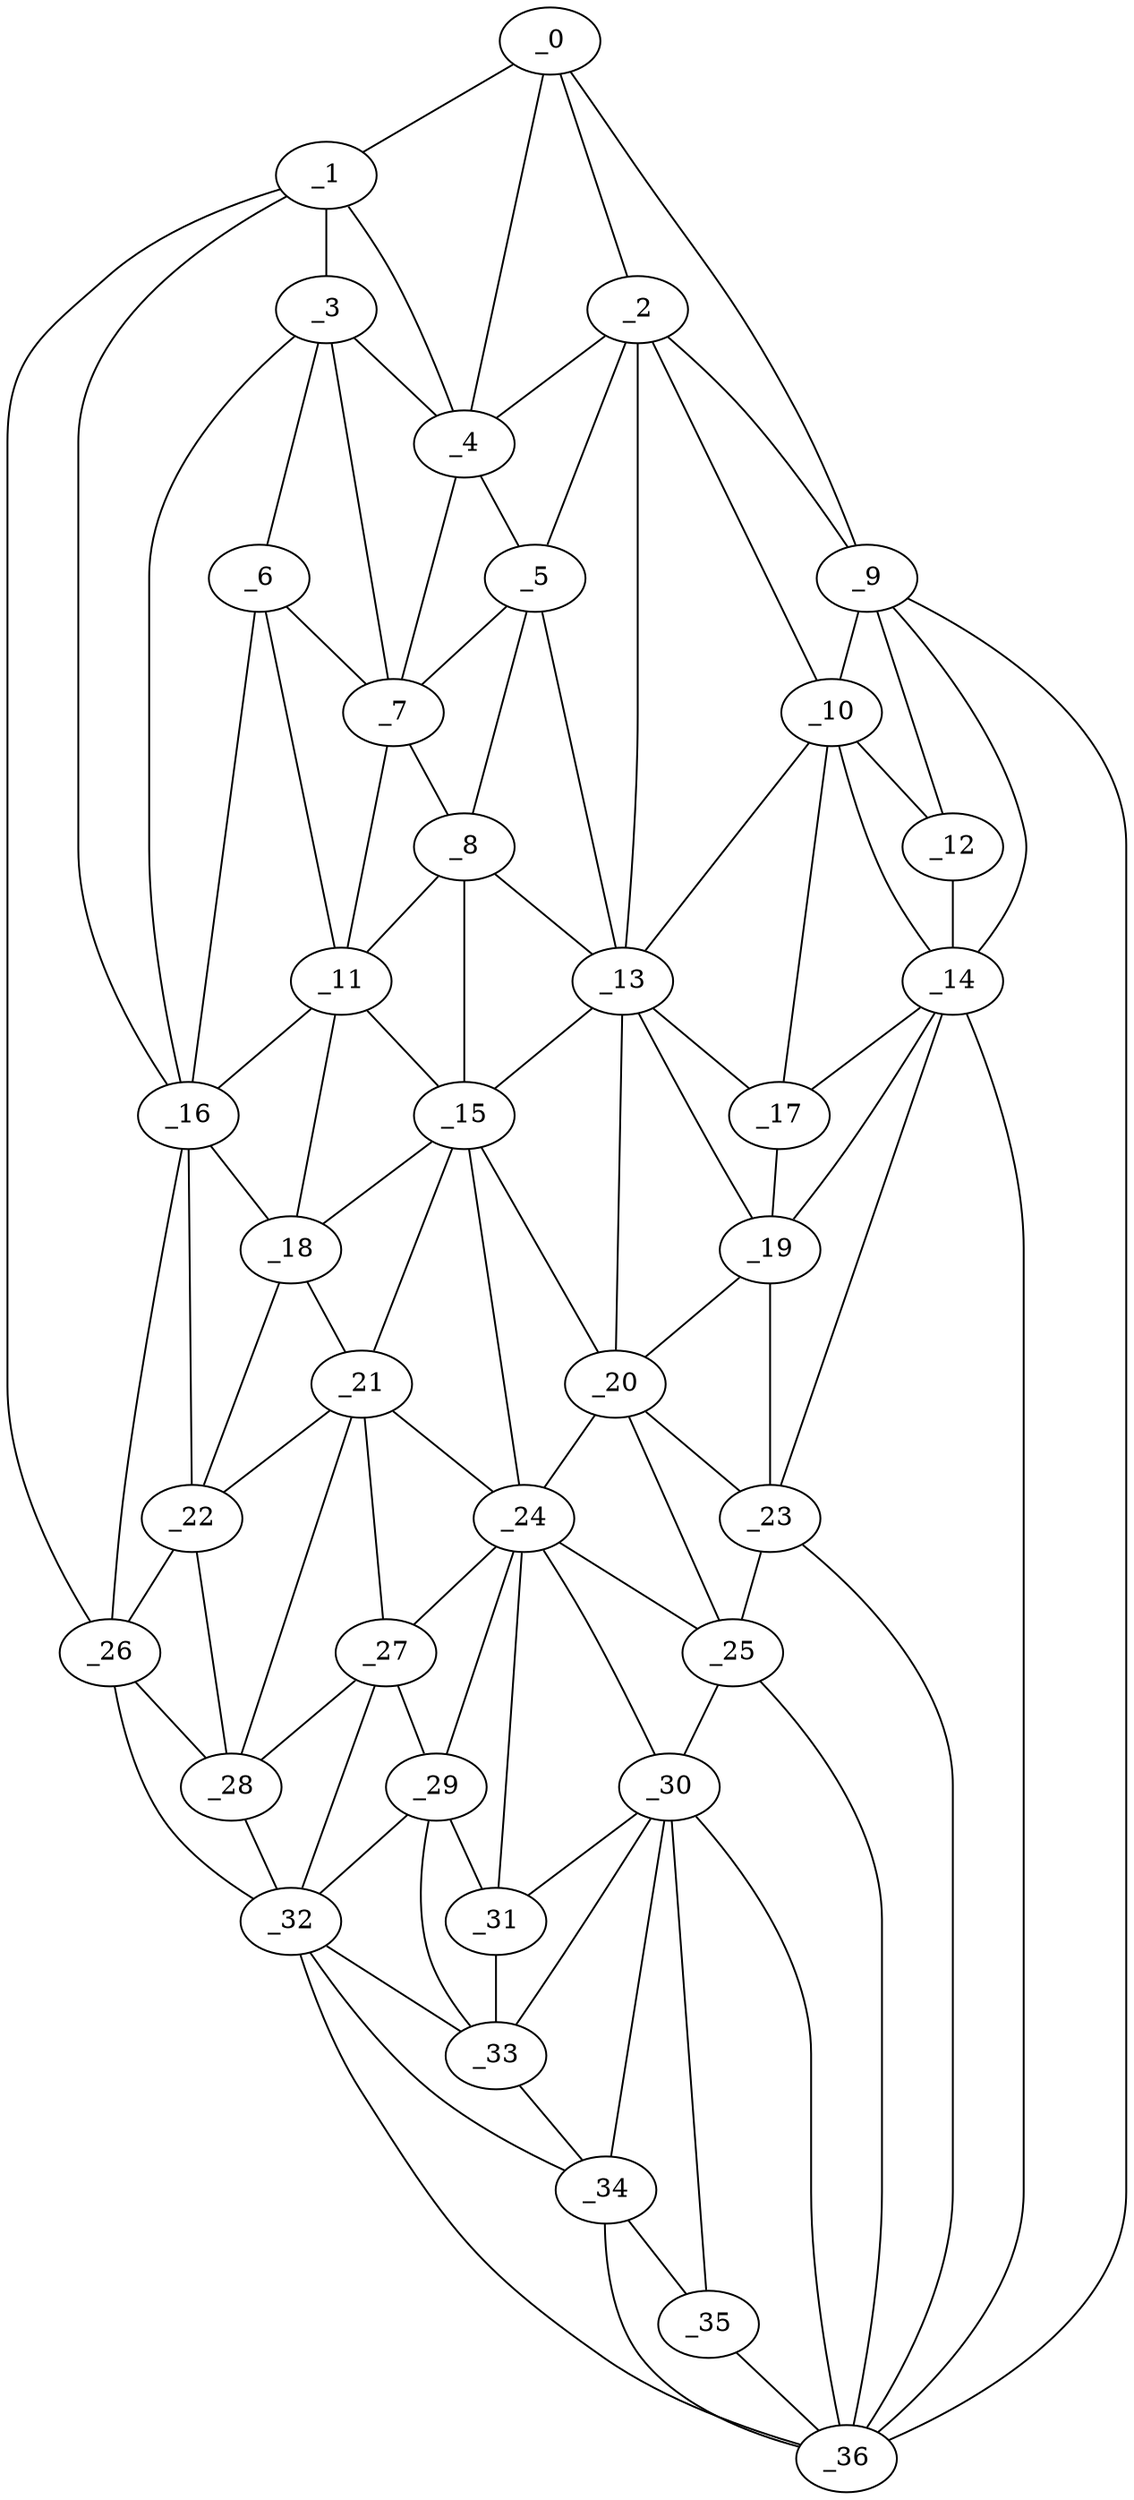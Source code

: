 graph "obj96__105.gxl" {
	_0	 [x=5,
		y=64];
	_1	 [x=5,
		y=97];
	_0 -- _1	 [valence=1];
	_2	 [x=21,
		y=60];
	_0 -- _2	 [valence=1];
	_4	 [x=26,
		y=72];
	_0 -- _4	 [valence=2];
	_9	 [x=43,
		y=22];
	_0 -- _9	 [valence=1];
	_3	 [x=23,
		y=97];
	_1 -- _3	 [valence=2];
	_1 -- _4	 [valence=2];
	_16	 [x=57,
		y=101];
	_1 -- _16	 [valence=2];
	_26	 [x=93,
		y=106];
	_1 -- _26	 [valence=1];
	_2 -- _4	 [valence=2];
	_5	 [x=29,
		y=63];
	_2 -- _5	 [valence=2];
	_2 -- _9	 [valence=2];
	_10	 [x=48,
		y=28];
	_2 -- _10	 [valence=1];
	_13	 [x=53,
		y=38];
	_2 -- _13	 [valence=2];
	_3 -- _4	 [valence=2];
	_6	 [x=30,
		y=97];
	_3 -- _6	 [valence=2];
	_7	 [x=35,
		y=77];
	_3 -- _7	 [valence=2];
	_3 -- _16	 [valence=1];
	_4 -- _5	 [valence=1];
	_4 -- _7	 [valence=1];
	_5 -- _7	 [valence=2];
	_8	 [x=41,
		y=65];
	_5 -- _8	 [valence=1];
	_5 -- _13	 [valence=1];
	_6 -- _7	 [valence=1];
	_11	 [x=48,
		y=79];
	_6 -- _11	 [valence=2];
	_6 -- _16	 [valence=1];
	_7 -- _8	 [valence=2];
	_7 -- _11	 [valence=2];
	_8 -- _11	 [valence=2];
	_8 -- _13	 [valence=2];
	_15	 [x=57,
		y=66];
	_8 -- _15	 [valence=2];
	_9 -- _10	 [valence=1];
	_12	 [x=49,
		y=24];
	_9 -- _12	 [valence=2];
	_14	 [x=55,
		y=25];
	_9 -- _14	 [valence=2];
	_36	 [x=125,
		y=29];
	_9 -- _36	 [valence=1];
	_10 -- _12	 [valence=1];
	_10 -- _13	 [valence=2];
	_10 -- _14	 [valence=1];
	_17	 [x=59,
		y=28];
	_10 -- _17	 [valence=2];
	_11 -- _15	 [valence=2];
	_11 -- _16	 [valence=2];
	_18	 [x=61,
		y=83];
	_11 -- _18	 [valence=2];
	_12 -- _14	 [valence=2];
	_13 -- _15	 [valence=2];
	_13 -- _17	 [valence=1];
	_19	 [x=65,
		y=29];
	_13 -- _19	 [valence=2];
	_20	 [x=69,
		y=39];
	_13 -- _20	 [valence=2];
	_14 -- _17	 [valence=1];
	_14 -- _19	 [valence=2];
	_23	 [x=81,
		y=30];
	_14 -- _23	 [valence=2];
	_14 -- _36	 [valence=1];
	_15 -- _18	 [valence=2];
	_15 -- _20	 [valence=2];
	_21	 [x=71,
		y=80];
	_15 -- _21	 [valence=1];
	_24	 [x=84,
		y=66];
	_15 -- _24	 [valence=2];
	_16 -- _18	 [valence=1];
	_22	 [x=73,
		y=102];
	_16 -- _22	 [valence=1];
	_16 -- _26	 [valence=1];
	_17 -- _19	 [valence=2];
	_18 -- _21	 [valence=2];
	_18 -- _22	 [valence=2];
	_19 -- _20	 [valence=2];
	_19 -- _23	 [valence=1];
	_20 -- _23	 [valence=2];
	_20 -- _24	 [valence=2];
	_25	 [x=92,
		y=31];
	_20 -- _25	 [valence=2];
	_21 -- _22	 [valence=1];
	_21 -- _24	 [valence=2];
	_27	 [x=95,
		y=74];
	_21 -- _27	 [valence=2];
	_28	 [x=98,
		y=95];
	_21 -- _28	 [valence=2];
	_22 -- _26	 [valence=2];
	_22 -- _28	 [valence=1];
	_23 -- _25	 [valence=2];
	_23 -- _36	 [valence=2];
	_24 -- _25	 [valence=2];
	_24 -- _27	 [valence=1];
	_29	 [x=103,
		y=67];
	_24 -- _29	 [valence=2];
	_30	 [x=105,
		y=37];
	_24 -- _30	 [valence=2];
	_31	 [x=105,
		y=62];
	_24 -- _31	 [valence=1];
	_25 -- _30	 [valence=2];
	_25 -- _36	 [valence=1];
	_26 -- _28	 [valence=2];
	_32	 [x=105,
		y=87];
	_26 -- _32	 [valence=1];
	_27 -- _28	 [valence=1];
	_27 -- _29	 [valence=1];
	_27 -- _32	 [valence=2];
	_28 -- _32	 [valence=1];
	_29 -- _31	 [valence=1];
	_29 -- _32	 [valence=1];
	_33	 [x=113,
		y=57];
	_29 -- _33	 [valence=2];
	_30 -- _31	 [valence=2];
	_30 -- _33	 [valence=2];
	_34	 [x=115,
		y=54];
	_30 -- _34	 [valence=2];
	_35	 [x=117,
		y=41];
	_30 -- _35	 [valence=1];
	_30 -- _36	 [valence=2];
	_31 -- _33	 [valence=2];
	_32 -- _33	 [valence=1];
	_32 -- _34	 [valence=2];
	_32 -- _36	 [valence=1];
	_33 -- _34	 [valence=2];
	_34 -- _35	 [valence=2];
	_34 -- _36	 [valence=1];
	_35 -- _36	 [valence=2];
}
